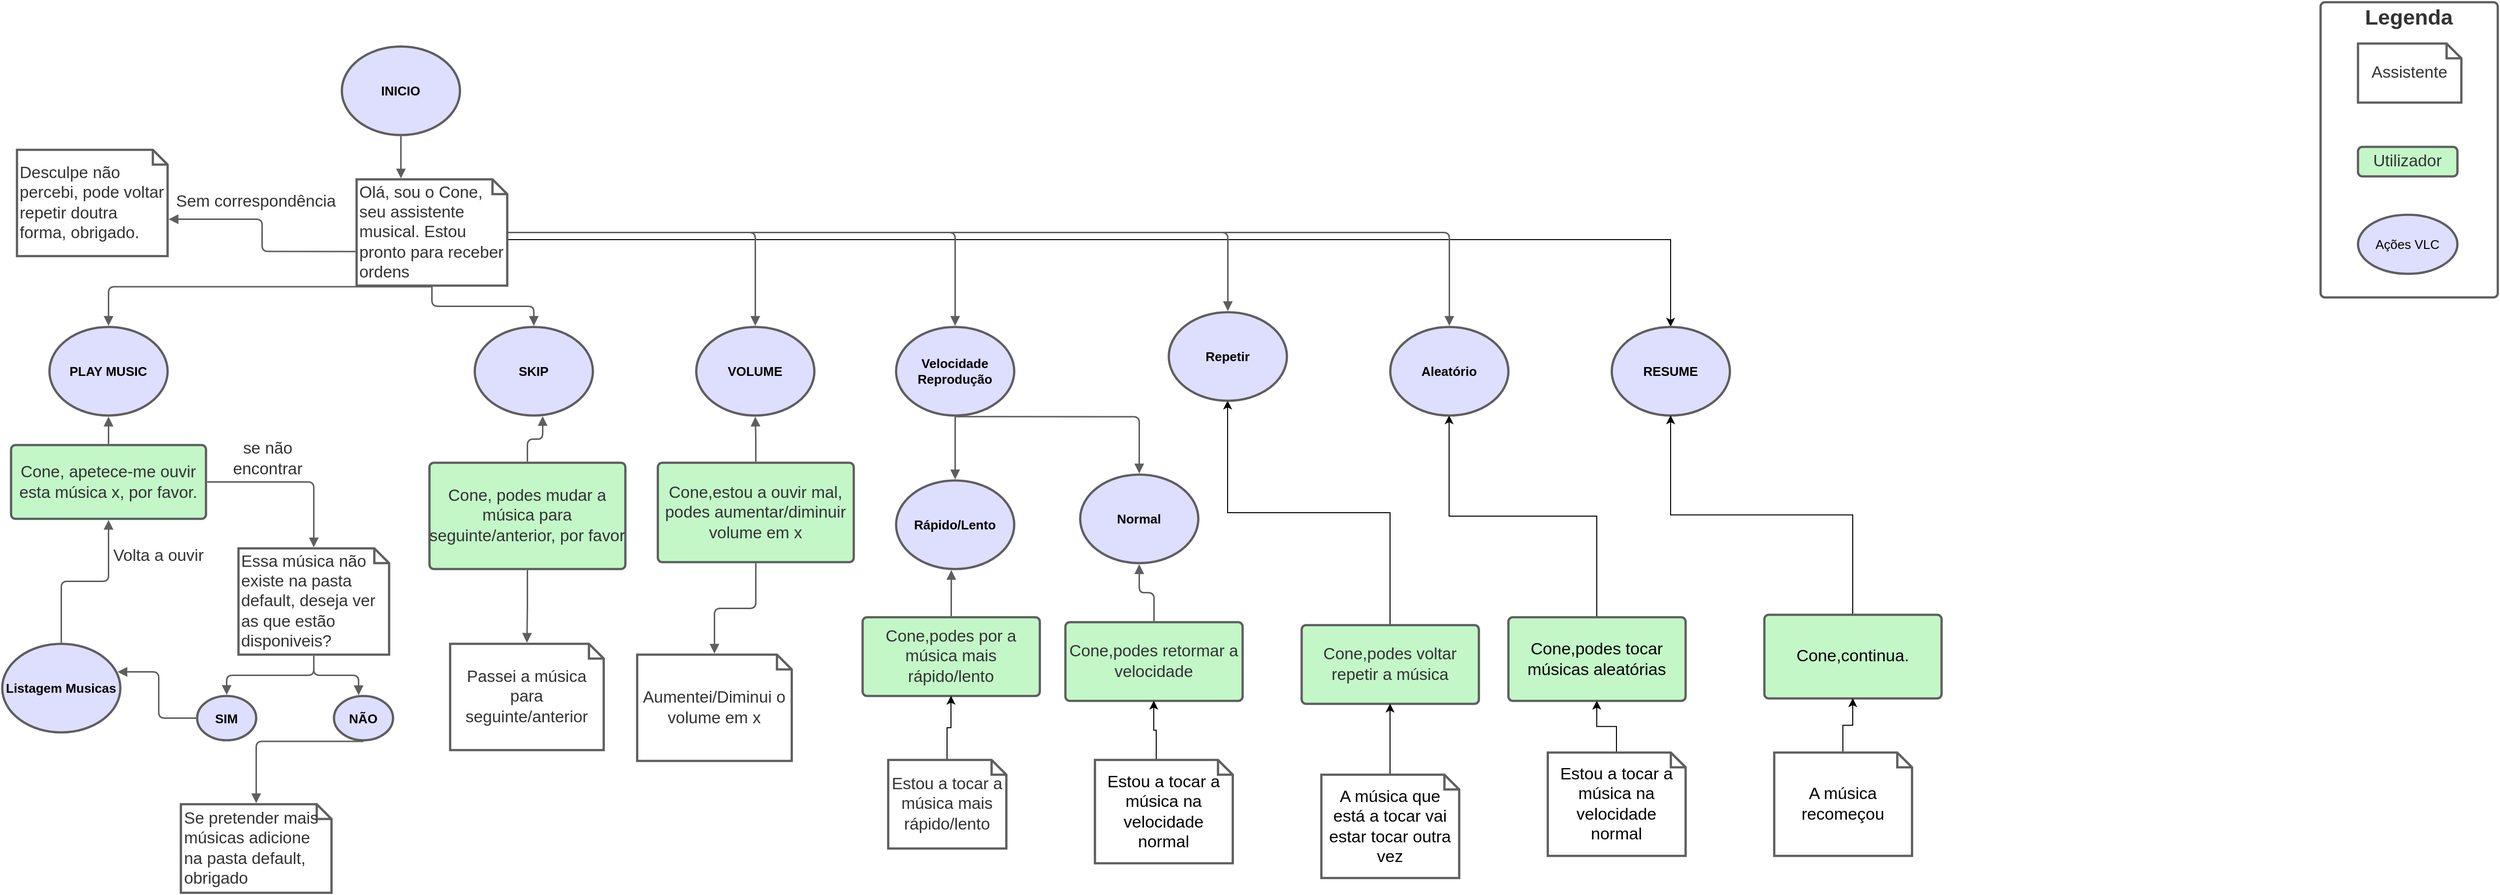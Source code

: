 <mxfile version="18.0.3" type="device"><diagram id="i-Ow6l76j1KvOwetI12A" name="Page-1"><mxGraphModel dx="1221" dy="566" grid="1" gridSize="10" guides="1" tooltips="1" connect="1" arrows="1" fold="1" page="1" pageScale="1" pageWidth="850" pageHeight="1100" math="0" shadow="0"><root><mxCell id="0"/><mxCell id="1" parent="0"/><UserObject label="Cone, podes mudar a música para seguinte/anterior, por favor" lucidchartObjectId="fOCdbTxIvYi5" id="py3GdsaMyV9MLv7FZP1B-3"><mxCell style="html=1;overflow=block;blockSpacing=1;whiteSpace=wrap;container=1;pointerEvents=0;collapsible=0;recursiveResize=0;fontSize=16.7;fontColor=#333333;spacing=0;strokeColor=#5e5e5e;strokeOpacity=100;fillOpacity=100;rounded=1;absoluteArcSize=1;arcSize=9;fillColor=#c3f7c8;strokeWidth=2.3;" vertex="1" parent="1"><mxGeometry x="464" y="483" width="199" height="108" as="geometry"/></mxCell></UserObject><UserObject label="Cone,estou a ouvir mal, podes aumentar/diminuir volume em x " lucidchartObjectId="v8Cf1Dh6dhno" id="py3GdsaMyV9MLv7FZP1B-4"><mxCell style="html=1;overflow=block;blockSpacing=1;whiteSpace=wrap;container=1;pointerEvents=0;collapsible=0;recursiveResize=0;fontSize=16.7;fontColor=#333333;spacing=0;strokeColor=#5e5e5e;strokeOpacity=100;fillOpacity=100;rounded=1;absoluteArcSize=1;arcSize=9;fillColor=#c3f7c8;strokeWidth=2.3;" vertex="1" parent="1"><mxGeometry x="696" y="483" width="199" height="101" as="geometry"/></mxCell></UserObject><UserObject label="Cone,podes retormar a velocidade" lucidchartObjectId="2aDftJnF9n~p" id="py3GdsaMyV9MLv7FZP1B-5"><mxCell style="html=1;overflow=block;blockSpacing=1;whiteSpace=wrap;container=1;pointerEvents=0;collapsible=0;recursiveResize=0;fontSize=16.7;fontColor=#333333;spacing=0;strokeColor=#5e5e5e;strokeOpacity=100;fillOpacity=100;rounded=1;absoluteArcSize=1;arcSize=9;fillColor=#c3f7c8;strokeWidth=2.3;" vertex="1" parent="1"><mxGeometry x="1110" y="645" width="180" height="80" as="geometry"/></mxCell></UserObject><mxCell id="py3GdsaMyV9MLv7FZP1B-67" style="edgeStyle=orthogonalEdgeStyle;rounded=0;orthogonalLoop=1;jettySize=auto;html=1;exitX=0.5;exitY=0;exitDx=0;exitDy=0;entryX=0.5;entryY=1;entryDx=0;entryDy=0;fontSize=17;" edge="1" parent="1" source="py3GdsaMyV9MLv7FZP1B-6" target="py3GdsaMyV9MLv7FZP1B-51"><mxGeometry relative="1" as="geometry"/></mxCell><UserObject label="&lt;font style=&quot;font-size: 17px;&quot;&gt;Cone,podes tocar músicas aleatórias&lt;/font&gt;" lucidchartObjectId=".aDfFS.f8ZqX" id="py3GdsaMyV9MLv7FZP1B-6"><mxCell style="html=1;overflow=block;blockSpacing=1;whiteSpace=wrap;container=1;pointerEvents=0;collapsible=0;recursiveResize=0;fontSize=13;spacing=0;strokeColor=#5e5e5e;strokeOpacity=100;fillOpacity=100;rounded=1;absoluteArcSize=1;arcSize=9;fillColor=#c3f7c8;strokeWidth=2.3;" vertex="1" parent="1"><mxGeometry x="1560" y="640" width="180" height="85" as="geometry"/></mxCell></UserObject><mxCell id="py3GdsaMyV9MLv7FZP1B-62" style="edgeStyle=orthogonalEdgeStyle;rounded=0;orthogonalLoop=1;jettySize=auto;html=1;exitX=0.5;exitY=0;exitDx=0;exitDy=0;entryX=0.5;entryY=1;entryDx=0;entryDy=0;" edge="1" parent="1" source="py3GdsaMyV9MLv7FZP1B-7" target="py3GdsaMyV9MLv7FZP1B-20"><mxGeometry relative="1" as="geometry"/></mxCell><UserObject label="Cone,podes voltar repetir a música" lucidchartObjectId="~aDfXScqVdD7" id="py3GdsaMyV9MLv7FZP1B-7"><mxCell style="html=1;overflow=block;blockSpacing=1;whiteSpace=wrap;container=1;pointerEvents=0;collapsible=0;recursiveResize=0;fontSize=16.7;fontColor=#333333;spacing=0;strokeColor=#5e5e5e;strokeOpacity=100;fillOpacity=100;rounded=1;absoluteArcSize=1;arcSize=9;fillColor=#c3f7c8;strokeWidth=2.3;" vertex="1" parent="1"><mxGeometry x="1350" y="648" width="180" height="80" as="geometry"/></mxCell></UserObject><UserObject label="Legenda" lucidchartObjectId="DGCdsN5EQ~WB" id="py3GdsaMyV9MLv7FZP1B-8"><mxCell style="html=1;overflow=block;blockSpacing=1;whiteSpace=wrap;fontSize=21.7;fontColor=#333333;fontStyle=1;spacing=3.8;verticalAlign=top;strokeColor=#5e5e5e;strokeOpacity=100;rounded=1;absoluteArcSize=1;arcSize=9;strokeWidth=2.3;" vertex="1" parent="1"><mxGeometry x="2385" y="15" width="180" height="300" as="geometry"/></mxCell></UserObject><UserObject label="Cone,podes por a música mais rápido/lento" lucidchartObjectId="ckCdFgbt.yfz" id="py3GdsaMyV9MLv7FZP1B-9"><mxCell style="html=1;overflow=block;blockSpacing=1;whiteSpace=wrap;container=1;pointerEvents=0;collapsible=0;recursiveResize=0;fontSize=16.7;fontColor=#333333;spacing=0;strokeColor=#5e5e5e;strokeOpacity=100;fillOpacity=100;rounded=1;absoluteArcSize=1;arcSize=9;fillColor=#c3f7c8;strokeWidth=2.3;" vertex="1" parent="1"><mxGeometry x="904" y="640" width="180" height="80" as="geometry"/></mxCell></UserObject><UserObject label="Cone, apetece-me ouvir esta música x, por favor." lucidchartObjectId="TuCdlAQhr4R_" id="py3GdsaMyV9MLv7FZP1B-10"><mxCell style="html=1;overflow=block;blockSpacing=1;whiteSpace=wrap;container=1;pointerEvents=0;collapsible=0;recursiveResize=0;fontSize=16.7;fontColor=#333333;spacing=0;strokeColor=#5e5e5e;strokeOpacity=100;fillOpacity=100;rounded=1;absoluteArcSize=1;arcSize=9;fillColor=#c3f7c8;strokeWidth=2.3;" vertex="1" parent="1"><mxGeometry x="39" y="465" width="198" height="75" as="geometry"/></mxCell></UserObject><UserObject label="Utilizador" lucidchartObjectId="7ECdAK0Wp7KO" id="py3GdsaMyV9MLv7FZP1B-11"><mxCell style="html=1;overflow=block;blockSpacing=1;whiteSpace=wrap;container=1;pointerEvents=0;collapsible=0;recursiveResize=0;fontSize=16.7;fontColor=#333333;spacing=0;strokeColor=#5e5e5e;strokeOpacity=100;fillOpacity=100;rounded=1;absoluteArcSize=1;arcSize=9;fillColor=#c3f7c8;strokeWidth=2.3;" vertex="1" parent="1"><mxGeometry x="2423" y="162" width="101" height="30" as="geometry"/></mxCell></UserObject><UserObject label="se não encontrar" lucidchartObjectId="3vCdfNyvUpOo" id="py3GdsaMyV9MLv7FZP1B-12"><mxCell style="html=1;overflow=block;blockSpacing=1;whiteSpace=wrap;fontSize=16.7;fontColor=#333333;spacing=0;fillColor=#ffffff;strokeWidth=1.5;strokeColor=none;" vertex="1" parent="1"><mxGeometry x="240" y="456" width="120" height="45" as="geometry"/></mxCell></UserObject><UserObject label="Volta a ouvir " lucidchartObjectId="fwCdxICbtC-j" id="py3GdsaMyV9MLv7FZP1B-13"><mxCell style="html=1;overflow=block;blockSpacing=1;whiteSpace=wrap;fontSize=16.7;fontColor=#333333;spacing=0;fillColor=#ffffff;strokeWidth=1.5;strokeColor=none;" vertex="1" parent="1"><mxGeometry x="135" y="555" width="108" height="45" as="geometry"/></mxCell></UserObject><UserObject label="INICIO" lucidchartObjectId="Dnxd~kuseBoB" id="py3GdsaMyV9MLv7FZP1B-14"><mxCell style="html=1;overflow=block;blockSpacing=1;whiteSpace=wrap;ellipse;fontSize=13;fontStyle=1;spacing=3.8;strokeColor=#5e5e5e;strokeOpacity=100;fillOpacity=100;rounded=1;absoluteArcSize=1;arcSize=9;fillColor=#dedeff;strokeWidth=2.3;" vertex="1" parent="1"><mxGeometry x="375" y="60" width="120" height="90" as="geometry"/></mxCell></UserObject><UserObject label="" lucidchartObjectId="BsxdOAxlLDUa" id="py3GdsaMyV9MLv7FZP1B-15"><mxCell style="html=1;jettySize=18;whiteSpace=wrap;fontSize=13;strokeColor=#5E5E5E;strokeWidth=1.5;rounded=1;arcSize=12;edgeStyle=orthogonalEdgeStyle;startArrow=none;endArrow=block;endFill=1;exitX=0.5;exitY=1.013;exitPerimeter=0;" edge="1" parent="1" source="py3GdsaMyV9MLv7FZP1B-14"><mxGeometry width="100" height="100" relative="1" as="geometry"><Array as="points"/><mxPoint x="435" y="194" as="targetPoint"/></mxGeometry></mxCell></UserObject><UserObject label="PLAY MUSIC" lucidchartObjectId="OhCdM0_3iqPD" id="py3GdsaMyV9MLv7FZP1B-16"><mxCell style="html=1;overflow=block;blockSpacing=1;whiteSpace=wrap;ellipse;fontSize=13;fontStyle=1;spacing=3.8;strokeColor=#5e5e5e;strokeOpacity=100;fillOpacity=100;rounded=1;absoluteArcSize=1;arcSize=9;fillColor=#dedeff;strokeWidth=2.3;" vertex="1" parent="1"><mxGeometry x="78" y="345" width="120" height="90" as="geometry"/></mxCell></UserObject><UserObject label="Desculpe não percebi, pode voltar repetir doutra forma, obrigado." lucidchartObjectId="fiCd4GQ7LI_M" id="py3GdsaMyV9MLv7FZP1B-17"><mxCell style="html=1;overflow=block;blockSpacing=1;whiteSpace=wrap;shape=note;size=15;fontSize=16.7;fontColor=#333333;align=left;spacing=3.8;strokeColor=#5e5e5e;strokeOpacity=100;rounded=1;absoluteArcSize=1;arcSize=9;strokeWidth=2.3;" vertex="1" parent="1"><mxGeometry x="45" y="165" width="153" height="108" as="geometry"/></mxCell></UserObject><UserObject label="Sem correspondência" lucidchartObjectId="QiCdm~wtIlwu" id="py3GdsaMyV9MLv7FZP1B-18"><mxCell style="html=1;overflow=block;blockSpacing=1;whiteSpace=wrap;fontSize=16.7;fontColor=#333333;spacing=3.8;strokeOpacity=0;fillOpacity=0;rounded=1;absoluteArcSize=1;arcSize=9;fillColor=#ffffff;strokeWidth=2.3;" vertex="1" parent="1"><mxGeometry x="198" y="195" width="180" height="45" as="geometry"/></mxCell></UserObject><UserObject label="SKIP" lucidchartObjectId="sjCdqeOEmK9B" id="py3GdsaMyV9MLv7FZP1B-19"><mxCell style="html=1;overflow=block;blockSpacing=1;whiteSpace=wrap;ellipse;fontSize=13;fontStyle=1;spacing=3.8;strokeColor=#5e5e5e;strokeOpacity=100;fillOpacity=100;rounded=1;absoluteArcSize=1;arcSize=9;fillColor=#dedeff;strokeWidth=2.3;" vertex="1" parent="1"><mxGeometry x="510" y="345" width="120" height="90" as="geometry"/></mxCell></UserObject><UserObject label="Repetir" lucidchartObjectId="ArCd-JvpCHfB" id="py3GdsaMyV9MLv7FZP1B-20"><mxCell style="html=1;overflow=block;blockSpacing=1;whiteSpace=wrap;ellipse;fontSize=13;fontStyle=1;spacing=3.8;strokeColor=#5e5e5e;strokeOpacity=100;fillOpacity=100;rounded=1;absoluteArcSize=1;arcSize=9;fillColor=#dedeff;strokeWidth=2.3;" vertex="1" parent="1"><mxGeometry x="1215" y="330" width="120" height="90" as="geometry"/></mxCell></UserObject><UserObject label="Rápido/Lento" lucidchartObjectId="CrCdnd6lOGhl" id="py3GdsaMyV9MLv7FZP1B-21"><mxCell style="html=1;overflow=block;blockSpacing=1;whiteSpace=wrap;ellipse;fontSize=13;fontStyle=1;spacing=3.8;strokeColor=#5e5e5e;strokeOpacity=100;fillOpacity=100;rounded=1;absoluteArcSize=1;arcSize=9;fillColor=#dedeff;strokeWidth=2.3;" vertex="1" parent="1"><mxGeometry x="938" y="501" width="120" height="90" as="geometry"/></mxCell></UserObject><UserObject label="Normal" lucidchartObjectId="ErCdkXDovb1T" id="py3GdsaMyV9MLv7FZP1B-22"><mxCell style="html=1;overflow=block;blockSpacing=1;whiteSpace=wrap;ellipse;fontSize=13;fontStyle=1;spacing=3.8;strokeColor=#5e5e5e;strokeOpacity=100;fillOpacity=100;rounded=1;absoluteArcSize=1;arcSize=9;fillColor=#dedeff;strokeWidth=2.3;" vertex="1" parent="1"><mxGeometry x="1125" y="495" width="120" height="90" as="geometry"/></mxCell></UserObject><UserObject label="Listagem Musicas" lucidchartObjectId="qvCdGHVeReie" id="py3GdsaMyV9MLv7FZP1B-23"><mxCell style="html=1;overflow=block;blockSpacing=1;whiteSpace=wrap;ellipse;fontSize=13;fontStyle=1;spacing=3.8;strokeColor=#5e5e5e;strokeOpacity=100;fillOpacity=100;rounded=1;absoluteArcSize=1;arcSize=9;fillColor=#dedeff;strokeWidth=2.3;" vertex="1" parent="1"><mxGeometry x="30" y="667" width="120" height="90" as="geometry"/></mxCell></UserObject><UserObject label="" lucidchartObjectId="fwCdK7SYJtH3" id="py3GdsaMyV9MLv7FZP1B-24"><mxCell style="html=1;jettySize=18;whiteSpace=wrap;fontSize=13;strokeColor=#5E5E5E;strokeWidth=1.5;rounded=1;arcSize=12;edgeStyle=orthogonalEdgeStyle;startArrow=none;endArrow=block;endFill=1;exitX=0.5;exitY=-0.013;exitPerimeter=0;entryX=0.5;entryY=1.015;entryPerimeter=0;" edge="1" parent="1" source="py3GdsaMyV9MLv7FZP1B-23" target="py3GdsaMyV9MLv7FZP1B-10"><mxGeometry width="100" height="100" relative="1" as="geometry"><Array as="points"/></mxGeometry></mxCell></UserObject><UserObject label="" lucidchartObjectId="6xCdGXuh27t7" id="py3GdsaMyV9MLv7FZP1B-25"><mxCell style="html=1;jettySize=18;whiteSpace=wrap;fontSize=13;strokeColor=#5E5E5E;strokeWidth=1.5;rounded=1;arcSize=12;edgeStyle=orthogonalEdgeStyle;startArrow=none;endArrow=block;endFill=1;exitX=0.5;exitY=-0.015;exitPerimeter=0;entryX=0.5;entryY=1.013;entryPerimeter=0;" edge="1" parent="1" source="py3GdsaMyV9MLv7FZP1B-10" target="py3GdsaMyV9MLv7FZP1B-16"><mxGeometry width="100" height="100" relative="1" as="geometry"><Array as="points"/></mxGeometry></mxCell></UserObject><UserObject label="SIM" lucidchartObjectId="_xCdd4Fvw-zC" id="py3GdsaMyV9MLv7FZP1B-26"><mxCell style="html=1;overflow=block;blockSpacing=1;whiteSpace=wrap;ellipse;fontSize=13;fontStyle=1;spacing=3.8;strokeColor=#5e5e5e;strokeOpacity=100;fillOpacity=100;rounded=1;absoluteArcSize=1;arcSize=9;fillColor=#dedeff;strokeWidth=2.3;" vertex="1" parent="1"><mxGeometry x="228" y="720" width="60" height="45" as="geometry"/></mxCell></UserObject><UserObject label="NÃO" lucidchartObjectId="uyCd.VPgaeJx" id="py3GdsaMyV9MLv7FZP1B-27"><mxCell style="html=1;overflow=block;blockSpacing=1;whiteSpace=wrap;ellipse;fontSize=13;fontStyle=1;spacing=3.8;strokeColor=#5e5e5e;strokeOpacity=100;fillOpacity=100;rounded=1;absoluteArcSize=1;arcSize=9;fillColor=#dedeff;strokeWidth=2.3;" vertex="1" parent="1"><mxGeometry x="367" y="720" width="60" height="45" as="geometry"/></mxCell></UserObject><UserObject label="" lucidchartObjectId="KACdNNuAtfW6" id="py3GdsaMyV9MLv7FZP1B-28"><mxCell style="html=1;jettySize=18;whiteSpace=wrap;fontSize=13;strokeColor=#5E5E5E;strokeWidth=1.5;rounded=1;arcSize=12;edgeStyle=orthogonalEdgeStyle;startArrow=none;endArrow=block;endFill=1;exitX=0.5;exitY=1.01;exitPerimeter=0;entryX=0.417;entryY=-0.017;entryPerimeter=0;" edge="1" parent="1" source="py3GdsaMyV9MLv7FZP1B-30" target="py3GdsaMyV9MLv7FZP1B-27"><mxGeometry width="100" height="100" relative="1" as="geometry"><Array as="points"/></mxGeometry></mxCell></UserObject><UserObject label="" lucidchartObjectId=".ACdESIydxrg" id="py3GdsaMyV9MLv7FZP1B-29"><mxCell style="html=1;jettySize=18;whiteSpace=wrap;fontSize=13;strokeColor=#5E5E5E;strokeWidth=1.5;rounded=1;arcSize=12;edgeStyle=orthogonalEdgeStyle;startArrow=none;endArrow=block;endFill=1;exitX=0.5;exitY=1.025;exitPerimeter=0;entryX=0.5;entryY=-0.012;entryPerimeter=0;" edge="1" parent="1" source="py3GdsaMyV9MLv7FZP1B-27" target="py3GdsaMyV9MLv7FZP1B-34"><mxGeometry width="100" height="100" relative="1" as="geometry"><Array as="points"/></mxGeometry></mxCell></UserObject><UserObject label="Essa música não existe na pasta default, deseja ver as que estão disponiveis?" lucidchartObjectId="FDCd9ndWFnrD" id="py3GdsaMyV9MLv7FZP1B-30"><mxCell style="html=1;overflow=block;blockSpacing=1;whiteSpace=wrap;shape=note;size=15;fontSize=16.7;fontColor=#333333;align=left;spacing=3.8;strokeColor=#5e5e5e;strokeOpacity=100;rounded=1;absoluteArcSize=1;arcSize=9;strokeWidth=2.3;" vertex="1" parent="1"><mxGeometry x="270" y="570" width="153" height="108" as="geometry"/></mxCell></UserObject><mxCell id="py3GdsaMyV9MLv7FZP1B-73" style="edgeStyle=orthogonalEdgeStyle;rounded=0;orthogonalLoop=1;jettySize=auto;html=1;exitX=0;exitY=0;exitDx=153.0;exitDy=61.5;exitPerimeter=0;entryX=0.5;entryY=0;entryDx=0;entryDy=0;fontSize=17;" edge="1" parent="1" source="py3GdsaMyV9MLv7FZP1B-31" target="py3GdsaMyV9MLv7FZP1B-55"><mxGeometry relative="1" as="geometry"><Array as="points"><mxPoint x="1725" y="256"/></Array></mxGeometry></mxCell><UserObject label="Olá, sou o Cone, seu assistente musical. Estou pronto para receber ordens" lucidchartObjectId="PDCdf57.uRfw" id="py3GdsaMyV9MLv7FZP1B-31"><mxCell style="html=1;overflow=block;blockSpacing=1;whiteSpace=wrap;shape=note;size=15;fontSize=16.7;fontColor=#333333;align=left;spacing=3.8;strokeColor=#5e5e5e;strokeOpacity=100;rounded=1;absoluteArcSize=1;arcSize=9;strokeWidth=2.3;" vertex="1" parent="1"><mxGeometry x="390" y="195" width="153" height="108" as="geometry"/></mxCell></UserObject><UserObject label="Assistente" lucidchartObjectId="WECdi3AzgTTd" id="py3GdsaMyV9MLv7FZP1B-32"><mxCell style="html=1;overflow=block;blockSpacing=1;whiteSpace=wrap;shape=note;size=15;fontSize=16.7;fontColor=#333333;spacing=3.8;strokeColor=#5e5e5e;strokeOpacity=100;rounded=1;absoluteArcSize=1;arcSize=9;strokeWidth=2.3;" vertex="1" parent="1"><mxGeometry x="2423" y="57" width="105" height="60" as="geometry"/></mxCell></UserObject><UserObject label="Ações VLC" lucidchartObjectId="hGCdxpI-JyOz" id="py3GdsaMyV9MLv7FZP1B-33"><mxCell style="html=1;overflow=block;blockSpacing=1;whiteSpace=wrap;ellipse;fontSize=13;spacing=3.8;strokeColor=#5e5e5e;strokeOpacity=100;fillOpacity=100;rounded=1;absoluteArcSize=1;arcSize=9;fillColor=#dedeff;strokeWidth=2.3;" vertex="1" parent="1"><mxGeometry x="2423" y="231" width="101" height="60" as="geometry"/></mxCell></UserObject><UserObject label="Se pretender mais músicas adicione na pasta default, obrigado" lucidchartObjectId="yMCdyShzX1X1" id="py3GdsaMyV9MLv7FZP1B-34"><mxCell style="html=1;overflow=block;blockSpacing=1;whiteSpace=wrap;shape=note;size=15;fontSize=16.7;fontColor=#333333;align=left;spacing=3.8;strokeColor=#5e5e5e;strokeOpacity=100;rounded=1;absoluteArcSize=1;arcSize=9;strokeWidth=2.3;" vertex="1" parent="1"><mxGeometry x="211.5" y="830" width="153" height="90" as="geometry"/></mxCell></UserObject><UserObject label="" lucidchartObjectId="7MCdkloadCVW" id="py3GdsaMyV9MLv7FZP1B-35"><mxCell style="html=1;jettySize=18;whiteSpace=wrap;fontSize=13;strokeColor=#5E5E5E;strokeWidth=1.5;rounded=1;arcSize=12;edgeStyle=orthogonalEdgeStyle;startArrow=none;endArrow=block;endFill=1;exitX=0.5;exitY=1.01;exitPerimeter=0;entryX=0.5;entryY=-0.013;entryPerimeter=0;" edge="1" parent="1" source="py3GdsaMyV9MLv7FZP1B-31" target="py3GdsaMyV9MLv7FZP1B-16"><mxGeometry width="100" height="100" relative="1" as="geometry"><Array as="points"/></mxGeometry></mxCell></UserObject><UserObject label="" lucidchartObjectId="mZ6d1FXs_~5n" id="py3GdsaMyV9MLv7FZP1B-36"><mxCell style="html=1;jettySize=18;whiteSpace=wrap;fontSize=13;strokeColor=#5E5E5E;strokeWidth=1.5;rounded=1;arcSize=12;edgeStyle=orthogonalEdgeStyle;startArrow=none;endArrow=block;endFill=1;exitX=0.5;exitY=-0.01;exitPerimeter=0;entryX=0.575;entryY=1.007;entryPerimeter=0;" edge="1" parent="1" source="py3GdsaMyV9MLv7FZP1B-3" target="py3GdsaMyV9MLv7FZP1B-19"><mxGeometry width="100" height="100" relative="1" as="geometry"><Array as="points"/></mxGeometry></mxCell></UserObject><UserObject label="VOLUME" lucidchartObjectId="h8Cfh5pGvtb6" id="py3GdsaMyV9MLv7FZP1B-37"><mxCell style="html=1;overflow=block;blockSpacing=1;whiteSpace=wrap;ellipse;fontSize=13;fontStyle=1;spacing=3.8;strokeColor=#5e5e5e;strokeOpacity=100;fillOpacity=100;rounded=1;absoluteArcSize=1;arcSize=9;fillColor=#dedeff;strokeWidth=2.3;" vertex="1" parent="1"><mxGeometry x="735" y="345" width="120" height="90" as="geometry"/></mxCell></UserObject><UserObject label="" lucidchartObjectId="K9CfIo5sfbYv" id="py3GdsaMyV9MLv7FZP1B-38"><mxCell style="html=1;jettySize=18;whiteSpace=wrap;fontSize=13;strokeColor=#5E5E5E;strokeWidth=1.5;rounded=1;arcSize=12;edgeStyle=orthogonalEdgeStyle;startArrow=none;endArrow=block;endFill=1;exitX=0.5;exitY=-0.011;exitPerimeter=0;entryX=0.5;entryY=1.013;entryPerimeter=0;" edge="1" parent="1" source="py3GdsaMyV9MLv7FZP1B-4" target="py3GdsaMyV9MLv7FZP1B-37"><mxGeometry width="100" height="100" relative="1" as="geometry"><Array as="points"/></mxGeometry></mxCell></UserObject><UserObject label="" lucidchartObjectId="~-Cf6awhI7Yr" id="py3GdsaMyV9MLv7FZP1B-39"><mxCell style="html=1;jettySize=18;whiteSpace=wrap;fontSize=13;strokeColor=#5E5E5E;strokeWidth=1.5;rounded=1;arcSize=12;edgeStyle=orthogonalEdgeStyle;startArrow=none;endArrow=block;endFill=1;exitX=-0.007;exitY=0.679;exitPerimeter=0;entryX=1.007;entryY=0.653;entryPerimeter=0;" edge="1" parent="1" source="py3GdsaMyV9MLv7FZP1B-31" target="py3GdsaMyV9MLv7FZP1B-17"><mxGeometry width="100" height="100" relative="1" as="geometry"><Array as="points"/></mxGeometry></mxCell></UserObject><UserObject label="" lucidchartObjectId="F_CfS8RtL.iJ" id="py3GdsaMyV9MLv7FZP1B-40"><mxCell style="html=1;jettySize=18;whiteSpace=wrap;fontSize=13;strokeColor=#5E5E5E;strokeWidth=1.5;rounded=1;arcSize=12;edgeStyle=orthogonalEdgeStyle;startArrow=none;endArrow=block;endFill=1;exitX=1.007;exitY=0.5;exitPerimeter=0;entryX=0.5;entryY=-0.013;entryPerimeter=0;" edge="1" parent="1" source="py3GdsaMyV9MLv7FZP1B-31" target="py3GdsaMyV9MLv7FZP1B-37"><mxGeometry width="100" height="100" relative="1" as="geometry"><Array as="points"/></mxGeometry></mxCell></UserObject><UserObject label="Velocidade Reprodução" lucidchartObjectId="P_CfvNaM8Vcj" id="py3GdsaMyV9MLv7FZP1B-41"><mxCell style="html=1;overflow=block;blockSpacing=1;whiteSpace=wrap;ellipse;fontSize=13;fontStyle=1;spacing=3.8;strokeColor=#5e5e5e;strokeOpacity=100;fillOpacity=100;rounded=1;absoluteArcSize=1;arcSize=9;fillColor=#dedeff;strokeWidth=2.3;" vertex="1" parent="1"><mxGeometry x="938" y="345" width="120" height="90" as="geometry"/></mxCell></UserObject><UserObject label="" lucidchartObjectId="iaDfvYKC.odK" id="py3GdsaMyV9MLv7FZP1B-42"><mxCell style="html=1;jettySize=18;whiteSpace=wrap;fontSize=13;strokeColor=#5E5E5E;strokeWidth=1.5;rounded=1;arcSize=12;edgeStyle=orthogonalEdgeStyle;startArrow=none;endArrow=block;endFill=1;exitX=0.5;exitY=1.013;exitPerimeter=0;entryX=0.5;entryY=-0.013;entryPerimeter=0;" edge="1" parent="1" source="py3GdsaMyV9MLv7FZP1B-41" target="py3GdsaMyV9MLv7FZP1B-21"><mxGeometry width="100" height="100" relative="1" as="geometry"><Array as="points"/></mxGeometry></mxCell></UserObject><UserObject label="" lucidchartObjectId="maDfe4egUvoT" id="py3GdsaMyV9MLv7FZP1B-43"><mxCell style="html=1;jettySize=18;whiteSpace=wrap;fontSize=13;strokeColor=#5E5E5E;strokeWidth=1.5;rounded=1;arcSize=12;edgeStyle=orthogonalEdgeStyle;startArrow=none;endArrow=block;endFill=1;exitX=0.5;exitY=1.013;exitPerimeter=0;entryX=0.5;entryY=-0.013;entryPerimeter=0;" edge="1" parent="1" source="py3GdsaMyV9MLv7FZP1B-41" target="py3GdsaMyV9MLv7FZP1B-22"><mxGeometry width="100" height="100" relative="1" as="geometry"><Array as="points"/></mxGeometry></mxCell></UserObject><UserObject label="" lucidchartObjectId="hbDfNhQlL-CD" id="py3GdsaMyV9MLv7FZP1B-44"><mxCell style="html=1;jettySize=18;whiteSpace=wrap;fontSize=13;strokeColor=#5E5E5E;strokeWidth=1.5;rounded=1;arcSize=12;edgeStyle=orthogonalEdgeStyle;startArrow=none;endArrow=block;endFill=1;exitX=0.5;exitY=-0.014;exitPerimeter=0;entryX=0.468;entryY=1.011;entryPerimeter=0;" edge="1" parent="1" source="py3GdsaMyV9MLv7FZP1B-9" target="py3GdsaMyV9MLv7FZP1B-21"><mxGeometry width="100" height="100" relative="1" as="geometry"><Array as="points"/></mxGeometry></mxCell></UserObject><UserObject label="" lucidchartObjectId="kbDfECcjp-9z" id="py3GdsaMyV9MLv7FZP1B-45"><mxCell style="html=1;jettySize=18;whiteSpace=wrap;fontSize=13;strokeColor=#5E5E5E;strokeWidth=1.5;rounded=1;arcSize=12;edgeStyle=orthogonalEdgeStyle;startArrow=none;endArrow=block;endFill=1;exitX=0.5;exitY=-0.014;exitPerimeter=0;entryX=0.5;entryY=1.013;entryPerimeter=0;" edge="1" parent="1" source="py3GdsaMyV9MLv7FZP1B-5" target="py3GdsaMyV9MLv7FZP1B-22"><mxGeometry width="100" height="100" relative="1" as="geometry"><Array as="points"/></mxGeometry></mxCell></UserObject><UserObject label="" lucidchartObjectId="ycDfax-IKBTF" id="py3GdsaMyV9MLv7FZP1B-46"><mxCell style="html=1;jettySize=18;whiteSpace=wrap;fontSize=13;strokeColor=#5E5E5E;strokeWidth=1.5;rounded=1;arcSize=12;edgeStyle=orthogonalEdgeStyle;startArrow=none;endArrow=block;endFill=1;exitX=-0.019;exitY=0.5;exitPerimeter=0;entryX=0.976;entryY=0.317;entryPerimeter=0;" edge="1" parent="1" source="py3GdsaMyV9MLv7FZP1B-26" target="py3GdsaMyV9MLv7FZP1B-23"><mxGeometry width="100" height="100" relative="1" as="geometry"><Array as="points"/></mxGeometry></mxCell></UserObject><UserObject label="" lucidchartObjectId="2dDfy-.jMAhM" id="py3GdsaMyV9MLv7FZP1B-47"><mxCell style="html=1;jettySize=18;whiteSpace=wrap;fontSize=13;strokeColor=#5E5E5E;strokeWidth=1.5;rounded=1;arcSize=12;edgeStyle=orthogonalEdgeStyle;startArrow=none;endArrow=block;endFill=1;exitX=0.5;exitY=1.01;exitPerimeter=0;entryX=0.5;entryY=-0.025;entryPerimeter=0;" edge="1" parent="1" source="py3GdsaMyV9MLv7FZP1B-30" target="py3GdsaMyV9MLv7FZP1B-26"><mxGeometry width="100" height="100" relative="1" as="geometry"><Array as="points"/></mxGeometry></mxCell></UserObject><UserObject label="" lucidchartObjectId="weDfZOGNK4Wd" id="py3GdsaMyV9MLv7FZP1B-48"><mxCell style="html=1;jettySize=18;whiteSpace=wrap;fontSize=13;strokeColor=#5E5E5E;strokeWidth=1.5;rounded=1;arcSize=12;edgeStyle=orthogonalEdgeStyle;startArrow=none;endArrow=block;endFill=1;exitX=1.007;exitY=0.5;exitPerimeter=0;entryX=0.5;entryY=-0.013;entryPerimeter=0;" edge="1" parent="1" source="py3GdsaMyV9MLv7FZP1B-31" target="py3GdsaMyV9MLv7FZP1B-41"><mxGeometry width="100" height="100" relative="1" as="geometry"><Array as="points"/></mxGeometry></mxCell></UserObject><UserObject label="" lucidchartObjectId="GeDfCjIwOZrB" id="py3GdsaMyV9MLv7FZP1B-49"><mxCell style="html=1;jettySize=18;whiteSpace=wrap;fontSize=13;strokeColor=#5E5E5E;strokeWidth=1.5;rounded=1;arcSize=12;edgeStyle=orthogonalEdgeStyle;startArrow=none;endArrow=block;endFill=1;exitX=0.5;exitY=1.01;exitPerimeter=0;entryX=0.5;entryY=-0.013;entryPerimeter=0;" edge="1" parent="1" source="py3GdsaMyV9MLv7FZP1B-31" target="py3GdsaMyV9MLv7FZP1B-19"><mxGeometry width="100" height="100" relative="1" as="geometry"><Array as="points"/></mxGeometry></mxCell></UserObject><UserObject label="" lucidchartObjectId="UfDf_IeVaQbA" id="py3GdsaMyV9MLv7FZP1B-50"><mxCell style="html=1;jettySize=18;whiteSpace=wrap;fontSize=13;strokeColor=#5E5E5E;strokeWidth=1.5;rounded=1;arcSize=12;edgeStyle=orthogonalEdgeStyle;startArrow=none;endArrow=block;endFill=1;exitX=1.007;exitY=0.5;exitPerimeter=0;entryX=0.5;entryY=-0.013;entryPerimeter=0;" edge="1" parent="1" source="py3GdsaMyV9MLv7FZP1B-31" target="py3GdsaMyV9MLv7FZP1B-20"><mxGeometry width="100" height="100" relative="1" as="geometry"><Array as="points"/></mxGeometry></mxCell></UserObject><UserObject label="Aleatório" lucidchartObjectId=".fDf2ihC~UYg" id="py3GdsaMyV9MLv7FZP1B-51"><mxCell style="html=1;overflow=block;blockSpacing=1;whiteSpace=wrap;ellipse;fontSize=13;fontStyle=1;spacing=3.8;strokeColor=#5e5e5e;strokeOpacity=100;fillOpacity=100;rounded=1;absoluteArcSize=1;arcSize=9;fillColor=#dedeff;strokeWidth=2.3;" vertex="1" parent="1"><mxGeometry x="1440" y="345" width="120" height="90" as="geometry"/></mxCell></UserObject><UserObject label="" lucidchartObjectId="ehDf~Jz8HB6n" id="py3GdsaMyV9MLv7FZP1B-52"><mxCell style="html=1;jettySize=18;whiteSpace=wrap;fontSize=13;strokeColor=#5E5E5E;strokeWidth=1.5;rounded=1;arcSize=12;edgeStyle=orthogonalEdgeStyle;startArrow=none;endArrow=block;endFill=1;exitX=1.006;exitY=0.5;exitPerimeter=0;entryX=0.5;entryY=-0.01;entryPerimeter=0;" edge="1" parent="1" source="py3GdsaMyV9MLv7FZP1B-10" target="py3GdsaMyV9MLv7FZP1B-30"><mxGeometry width="100" height="100" relative="1" as="geometry"><Array as="points"/></mxGeometry></mxCell></UserObject><UserObject label="" lucidchartObjectId="pjDfTYW9VNoL" id="py3GdsaMyV9MLv7FZP1B-53"><mxCell style="html=1;jettySize=18;whiteSpace=wrap;fontSize=13;strokeColor=#5E5E5E;strokeWidth=1.5;rounded=1;arcSize=12;edgeStyle=orthogonalEdgeStyle;startArrow=none;endArrow=block;endFill=1;exitX=1.007;exitY=0.5;exitPerimeter=0;entryX=0.5;entryY=-0.013;entryPerimeter=0;" edge="1" parent="1" source="py3GdsaMyV9MLv7FZP1B-31" target="py3GdsaMyV9MLv7FZP1B-51"><mxGeometry width="100" height="100" relative="1" as="geometry"><Array as="points"/></mxGeometry></mxCell></UserObject><UserObject label="&lt;b&gt;RESUME&lt;/b&gt;" lucidchartObjectId="6kDfSYQR-E29" id="py3GdsaMyV9MLv7FZP1B-55"><mxCell style="html=1;overflow=block;blockSpacing=1;whiteSpace=wrap;ellipse;fontSize=13;spacing=3.8;strokeColor=#5e5e5e;strokeOpacity=100;fillOpacity=100;rounded=1;absoluteArcSize=1;arcSize=9;fillColor=#dedeff;strokeWidth=2.3;" vertex="1" parent="1"><mxGeometry x="1665" y="345" width="120" height="90" as="geometry"/></mxCell></UserObject><UserObject label="Passei a música para&#10;seguinte/anterior" lucidchartObjectId="YnDfgEdbfT.k" id="py3GdsaMyV9MLv7FZP1B-56"><mxCell style="html=1;overflow=block;blockSpacing=1;whiteSpace=wrap;shape=note;size=15;fontSize=16.7;fontColor=#333333;spacing=3.8;strokeColor=#5e5e5e;strokeOpacity=100;rounded=1;absoluteArcSize=1;arcSize=9;strokeWidth=2.3;" vertex="1" parent="1"><mxGeometry x="485" y="667" width="156" height="108" as="geometry"/></mxCell></UserObject><UserObject label="Aumentei/Diminui o volume em x " lucidchartObjectId="0nDfx8fE83ME" id="py3GdsaMyV9MLv7FZP1B-57"><mxCell style="html=1;overflow=block;blockSpacing=1;whiteSpace=wrap;shape=note;size=15;fontSize=16.7;fontColor=#333333;spacing=3.8;strokeColor=#5e5e5e;strokeOpacity=100;rounded=1;absoluteArcSize=1;arcSize=9;strokeWidth=2.3;" vertex="1" parent="1"><mxGeometry x="675" y="678" width="157" height="108" as="geometry"/></mxCell></UserObject><UserObject label="" lucidchartObjectId="joDf-W41i27W" id="py3GdsaMyV9MLv7FZP1B-58"><mxCell style="html=1;jettySize=18;whiteSpace=wrap;fontSize=13;strokeColor=#5E5E5E;strokeWidth=1.5;rounded=1;arcSize=12;edgeStyle=orthogonalEdgeStyle;startArrow=none;endArrow=block;endFill=1;exitX=0.5;exitY=1.01;exitPerimeter=0;entryX=0.5;entryY=-0.01;entryPerimeter=0;" edge="1" parent="1" source="py3GdsaMyV9MLv7FZP1B-3" target="py3GdsaMyV9MLv7FZP1B-56"><mxGeometry width="100" height="100" relative="1" as="geometry"><Array as="points"/></mxGeometry></mxCell></UserObject><UserObject label="" lucidchartObjectId="JoDfwnfKhG3g" id="py3GdsaMyV9MLv7FZP1B-59"><mxCell style="html=1;jettySize=18;whiteSpace=wrap;fontSize=13;strokeColor=#5E5E5E;strokeWidth=1.5;rounded=1;arcSize=12;edgeStyle=orthogonalEdgeStyle;startArrow=none;endArrow=block;endFill=1;exitX=0.5;exitY=1.011;exitPerimeter=0;entryX=0.5;entryY=-0.01;entryPerimeter=0;" edge="1" parent="1" source="py3GdsaMyV9MLv7FZP1B-4" target="py3GdsaMyV9MLv7FZP1B-57"><mxGeometry width="100" height="100" relative="1" as="geometry"><Array as="points"/></mxGeometry></mxCell></UserObject><mxCell id="py3GdsaMyV9MLv7FZP1B-63" style="edgeStyle=orthogonalEdgeStyle;rounded=0;orthogonalLoop=1;jettySize=auto;html=1;exitX=0.5;exitY=0;exitDx=0;exitDy=0;exitPerimeter=0;entryX=0.5;entryY=1;entryDx=0;entryDy=0;" edge="1" parent="1" source="py3GdsaMyV9MLv7FZP1B-60" target="py3GdsaMyV9MLv7FZP1B-9"><mxGeometry relative="1" as="geometry"/></mxCell><UserObject label="Estou a tocar a música mais rápido/lento" lucidchartObjectId="ipDfnLD0D3Lj" id="py3GdsaMyV9MLv7FZP1B-60"><mxCell style="html=1;overflow=block;blockSpacing=1;whiteSpace=wrap;shape=note;size=15;fontSize=16.7;fontColor=#333333;spacing=3.8;strokeColor=#5e5e5e;strokeOpacity=100;rounded=1;absoluteArcSize=1;arcSize=9;strokeWidth=2.3;" vertex="1" parent="1"><mxGeometry x="930" y="785" width="120" height="90" as="geometry"/></mxCell></UserObject><mxCell id="py3GdsaMyV9MLv7FZP1B-64" style="edgeStyle=orthogonalEdgeStyle;rounded=0;orthogonalLoop=1;jettySize=auto;html=1;exitX=0;exitY=0;exitDx=62.5;exitDy=0;exitPerimeter=0;entryX=0.5;entryY=1;entryDx=0;entryDy=0;fontSize=17;" edge="1" parent="1" source="py3GdsaMyV9MLv7FZP1B-61" target="py3GdsaMyV9MLv7FZP1B-5"><mxGeometry relative="1" as="geometry"/></mxCell><UserObject label="&lt;font style=&quot;font-size: 17px;&quot;&gt;Estou a tocar a música na velocidade normal&lt;/font&gt;" lucidchartObjectId="kpDfd93HdpPF" id="py3GdsaMyV9MLv7FZP1B-61"><mxCell style="html=1;overflow=block;blockSpacing=1;whiteSpace=wrap;shape=note;size=15;fontSize=13;spacing=3.8;strokeColor=#5e5e5e;strokeOpacity=100;rounded=1;absoluteArcSize=1;arcSize=9;strokeWidth=2.3;" vertex="1" parent="1"><mxGeometry x="1140" y="785" width="140" height="105" as="geometry"/></mxCell></UserObject><mxCell id="py3GdsaMyV9MLv7FZP1B-70" style="edgeStyle=orthogonalEdgeStyle;rounded=0;orthogonalLoop=1;jettySize=auto;html=1;exitX=0.5;exitY=0;exitDx=0;exitDy=0;exitPerimeter=0;entryX=0.5;entryY=1;entryDx=0;entryDy=0;fontSize=17;" edge="1" parent="1" source="py3GdsaMyV9MLv7FZP1B-65" target="py3GdsaMyV9MLv7FZP1B-7"><mxGeometry relative="1" as="geometry"/></mxCell><UserObject label="&lt;font style=&quot;font-size: 17px;&quot;&gt;A música que está a tocar vai estar tocar outra vez&lt;/font&gt;" lucidchartObjectId="kpDfd93HdpPF" id="py3GdsaMyV9MLv7FZP1B-65"><mxCell style="html=1;overflow=block;blockSpacing=1;whiteSpace=wrap;shape=note;size=15;fontSize=13;spacing=3.8;strokeColor=#5e5e5e;strokeOpacity=100;rounded=1;absoluteArcSize=1;arcSize=9;strokeWidth=2.3;" vertex="1" parent="1"><mxGeometry x="1370" y="800" width="140" height="105" as="geometry"/></mxCell></UserObject><mxCell id="py3GdsaMyV9MLv7FZP1B-71" style="edgeStyle=orthogonalEdgeStyle;rounded=0;orthogonalLoop=1;jettySize=auto;html=1;exitX=0.5;exitY=0;exitDx=0;exitDy=0;exitPerimeter=0;fontSize=17;" edge="1" parent="1" source="py3GdsaMyV9MLv7FZP1B-66" target="py3GdsaMyV9MLv7FZP1B-6"><mxGeometry relative="1" as="geometry"/></mxCell><UserObject label="&lt;font style=&quot;font-size: 17px;&quot;&gt;Estou a tocar a música na velocidade normal&lt;/font&gt;" lucidchartObjectId="kpDfd93HdpPF" id="py3GdsaMyV9MLv7FZP1B-66"><mxCell style="html=1;overflow=block;blockSpacing=1;whiteSpace=wrap;shape=note;size=15;fontSize=13;spacing=3.8;strokeColor=#5e5e5e;strokeOpacity=100;rounded=1;absoluteArcSize=1;arcSize=9;strokeWidth=2.3;" vertex="1" parent="1"><mxGeometry x="1600" y="777.5" width="140" height="105" as="geometry"/></mxCell></UserObject><mxCell id="py3GdsaMyV9MLv7FZP1B-72" style="edgeStyle=orthogonalEdgeStyle;rounded=0;orthogonalLoop=1;jettySize=auto;html=1;exitX=0.5;exitY=0;exitDx=0;exitDy=0;entryX=0.5;entryY=1;entryDx=0;entryDy=0;fontSize=17;" edge="1" parent="1" source="py3GdsaMyV9MLv7FZP1B-68" target="py3GdsaMyV9MLv7FZP1B-55"><mxGeometry relative="1" as="geometry"/></mxCell><UserObject label="&lt;font style=&quot;font-size: 17px;&quot;&gt;Cone,continua.&lt;/font&gt;" lucidchartObjectId=".aDfFS.f8ZqX" id="py3GdsaMyV9MLv7FZP1B-68"><mxCell style="html=1;overflow=block;blockSpacing=1;whiteSpace=wrap;container=1;pointerEvents=0;collapsible=0;recursiveResize=0;fontSize=13;spacing=0;strokeColor=#5e5e5e;strokeOpacity=100;fillOpacity=100;rounded=1;absoluteArcSize=1;arcSize=9;fillColor=#c3f7c8;strokeWidth=2.3;" vertex="1" parent="1"><mxGeometry x="1820" y="637.5" width="180" height="85" as="geometry"/></mxCell></UserObject><mxCell id="py3GdsaMyV9MLv7FZP1B-74" style="edgeStyle=orthogonalEdgeStyle;rounded=0;orthogonalLoop=1;jettySize=auto;html=1;exitX=0.5;exitY=0;exitDx=0;exitDy=0;exitPerimeter=0;entryX=0.5;entryY=1;entryDx=0;entryDy=0;fontSize=17;" edge="1" parent="1" source="py3GdsaMyV9MLv7FZP1B-69" target="py3GdsaMyV9MLv7FZP1B-68"><mxGeometry relative="1" as="geometry"/></mxCell><UserObject label="&lt;font style=&quot;font-size: 17px;&quot;&gt;A música recomeçou&lt;/font&gt;" lucidchartObjectId="kpDfd93HdpPF" id="py3GdsaMyV9MLv7FZP1B-69"><mxCell style="html=1;overflow=block;blockSpacing=1;whiteSpace=wrap;shape=note;size=15;fontSize=13;spacing=3.8;strokeColor=#5e5e5e;strokeOpacity=100;rounded=1;absoluteArcSize=1;arcSize=9;strokeWidth=2.3;" vertex="1" parent="1"><mxGeometry x="1830" y="777.5" width="140" height="105" as="geometry"/></mxCell></UserObject></root></mxGraphModel></diagram></mxfile>